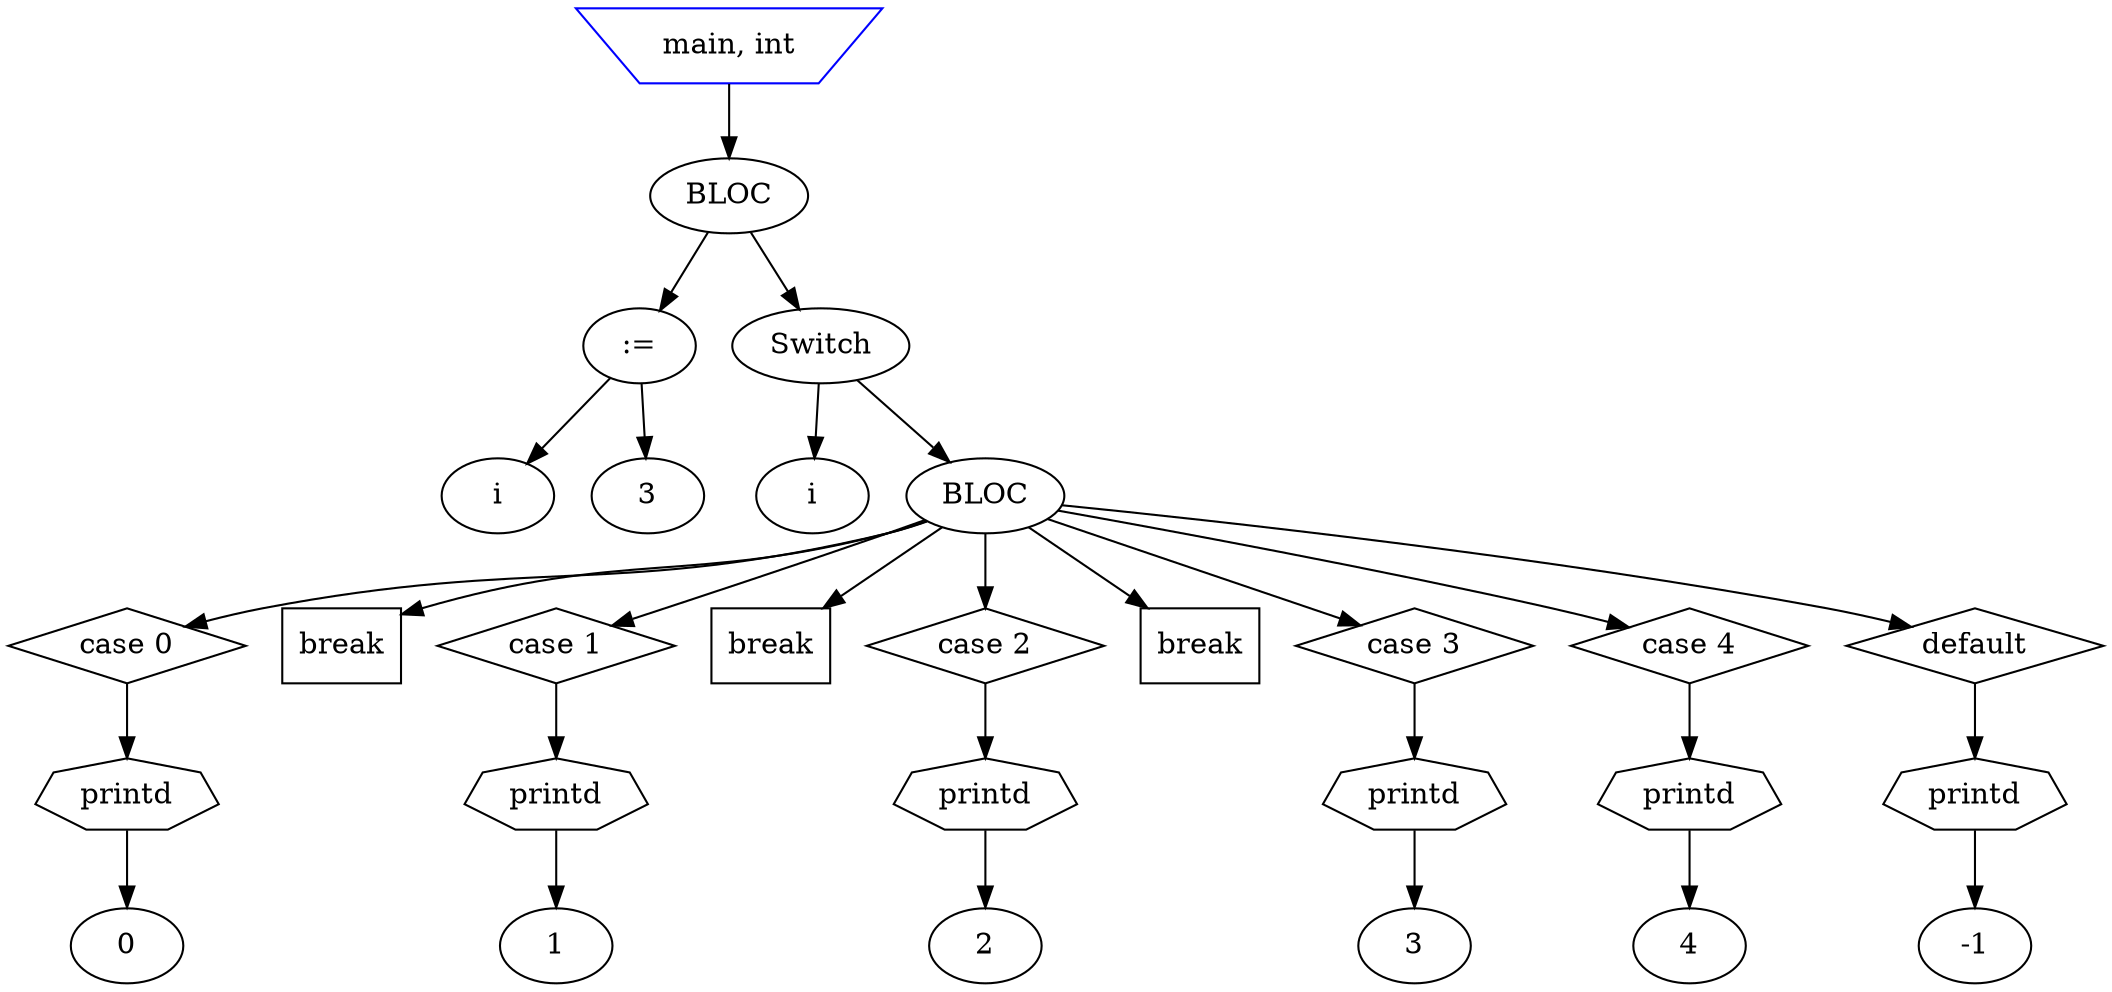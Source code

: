 digraph G {

node_0 [label="main, int" shape=invtrapezium color=blue];
node_1 [label="BLOC" shape=ellipse color=black];
node_2 [label=":=" shape=ellipse];
node_3 [label="i" shape=ellipse];
node_4 [label="3" shape=ellipse];
node_5 [label="Switch" shape=ellipse];
node_6 [label="i" shape=ellipse];
node_7 [label="BLOC" shape=ellipse color=black];
node_8 [label="case 0" shape=diamond];
node_9 [label="printd" shape=septagon];
node_10 [label="0" shape=ellipse];
node_11 [label="break" shape=box];
node_13 [label="case 1" shape=diamond];
node_14 [label="printd" shape=septagon];
node_15 [label="1" shape=ellipse];
node_16 [label="break" shape=box];
node_18 [label="case 2" shape=diamond];
node_19 [label="printd" shape=septagon];
node_20 [label="2" shape=ellipse];
node_21 [label="break" shape=box];
node_23 [label="case 3" shape=diamond];
node_24 [label="printd" shape=septagon];
node_25 [label="3" shape=ellipse];
node_26 [label="case 4" shape=diamond];
node_27 [label="printd" shape=septagon];
node_28 [label="4" shape=ellipse];
node_29 [label="default" shape=diamond];
node_30 [label="printd" shape=septagon];
node_31 [label="-1" shape=ellipse];

node_0 -> node_1
node_1 -> node_2
node_2 -> node_3
node_2 -> node_4
node_1 -> node_5
node_5 -> node_6
node_5 -> node_7
node_7 -> node_8
node_8 -> node_9
node_9 -> node_10
node_7 -> node_11
node_7 -> node_13
node_13 -> node_14
node_14 -> node_15
node_7 -> node_16
node_7 -> node_18
node_18 -> node_19
node_19 -> node_20
node_7 -> node_21
node_7 -> node_23
node_23 -> node_24
node_24 -> node_25
node_7 -> node_26
node_26 -> node_27
node_27 -> node_28
node_7 -> node_29
node_29 -> node_30
node_30 -> node_31
}